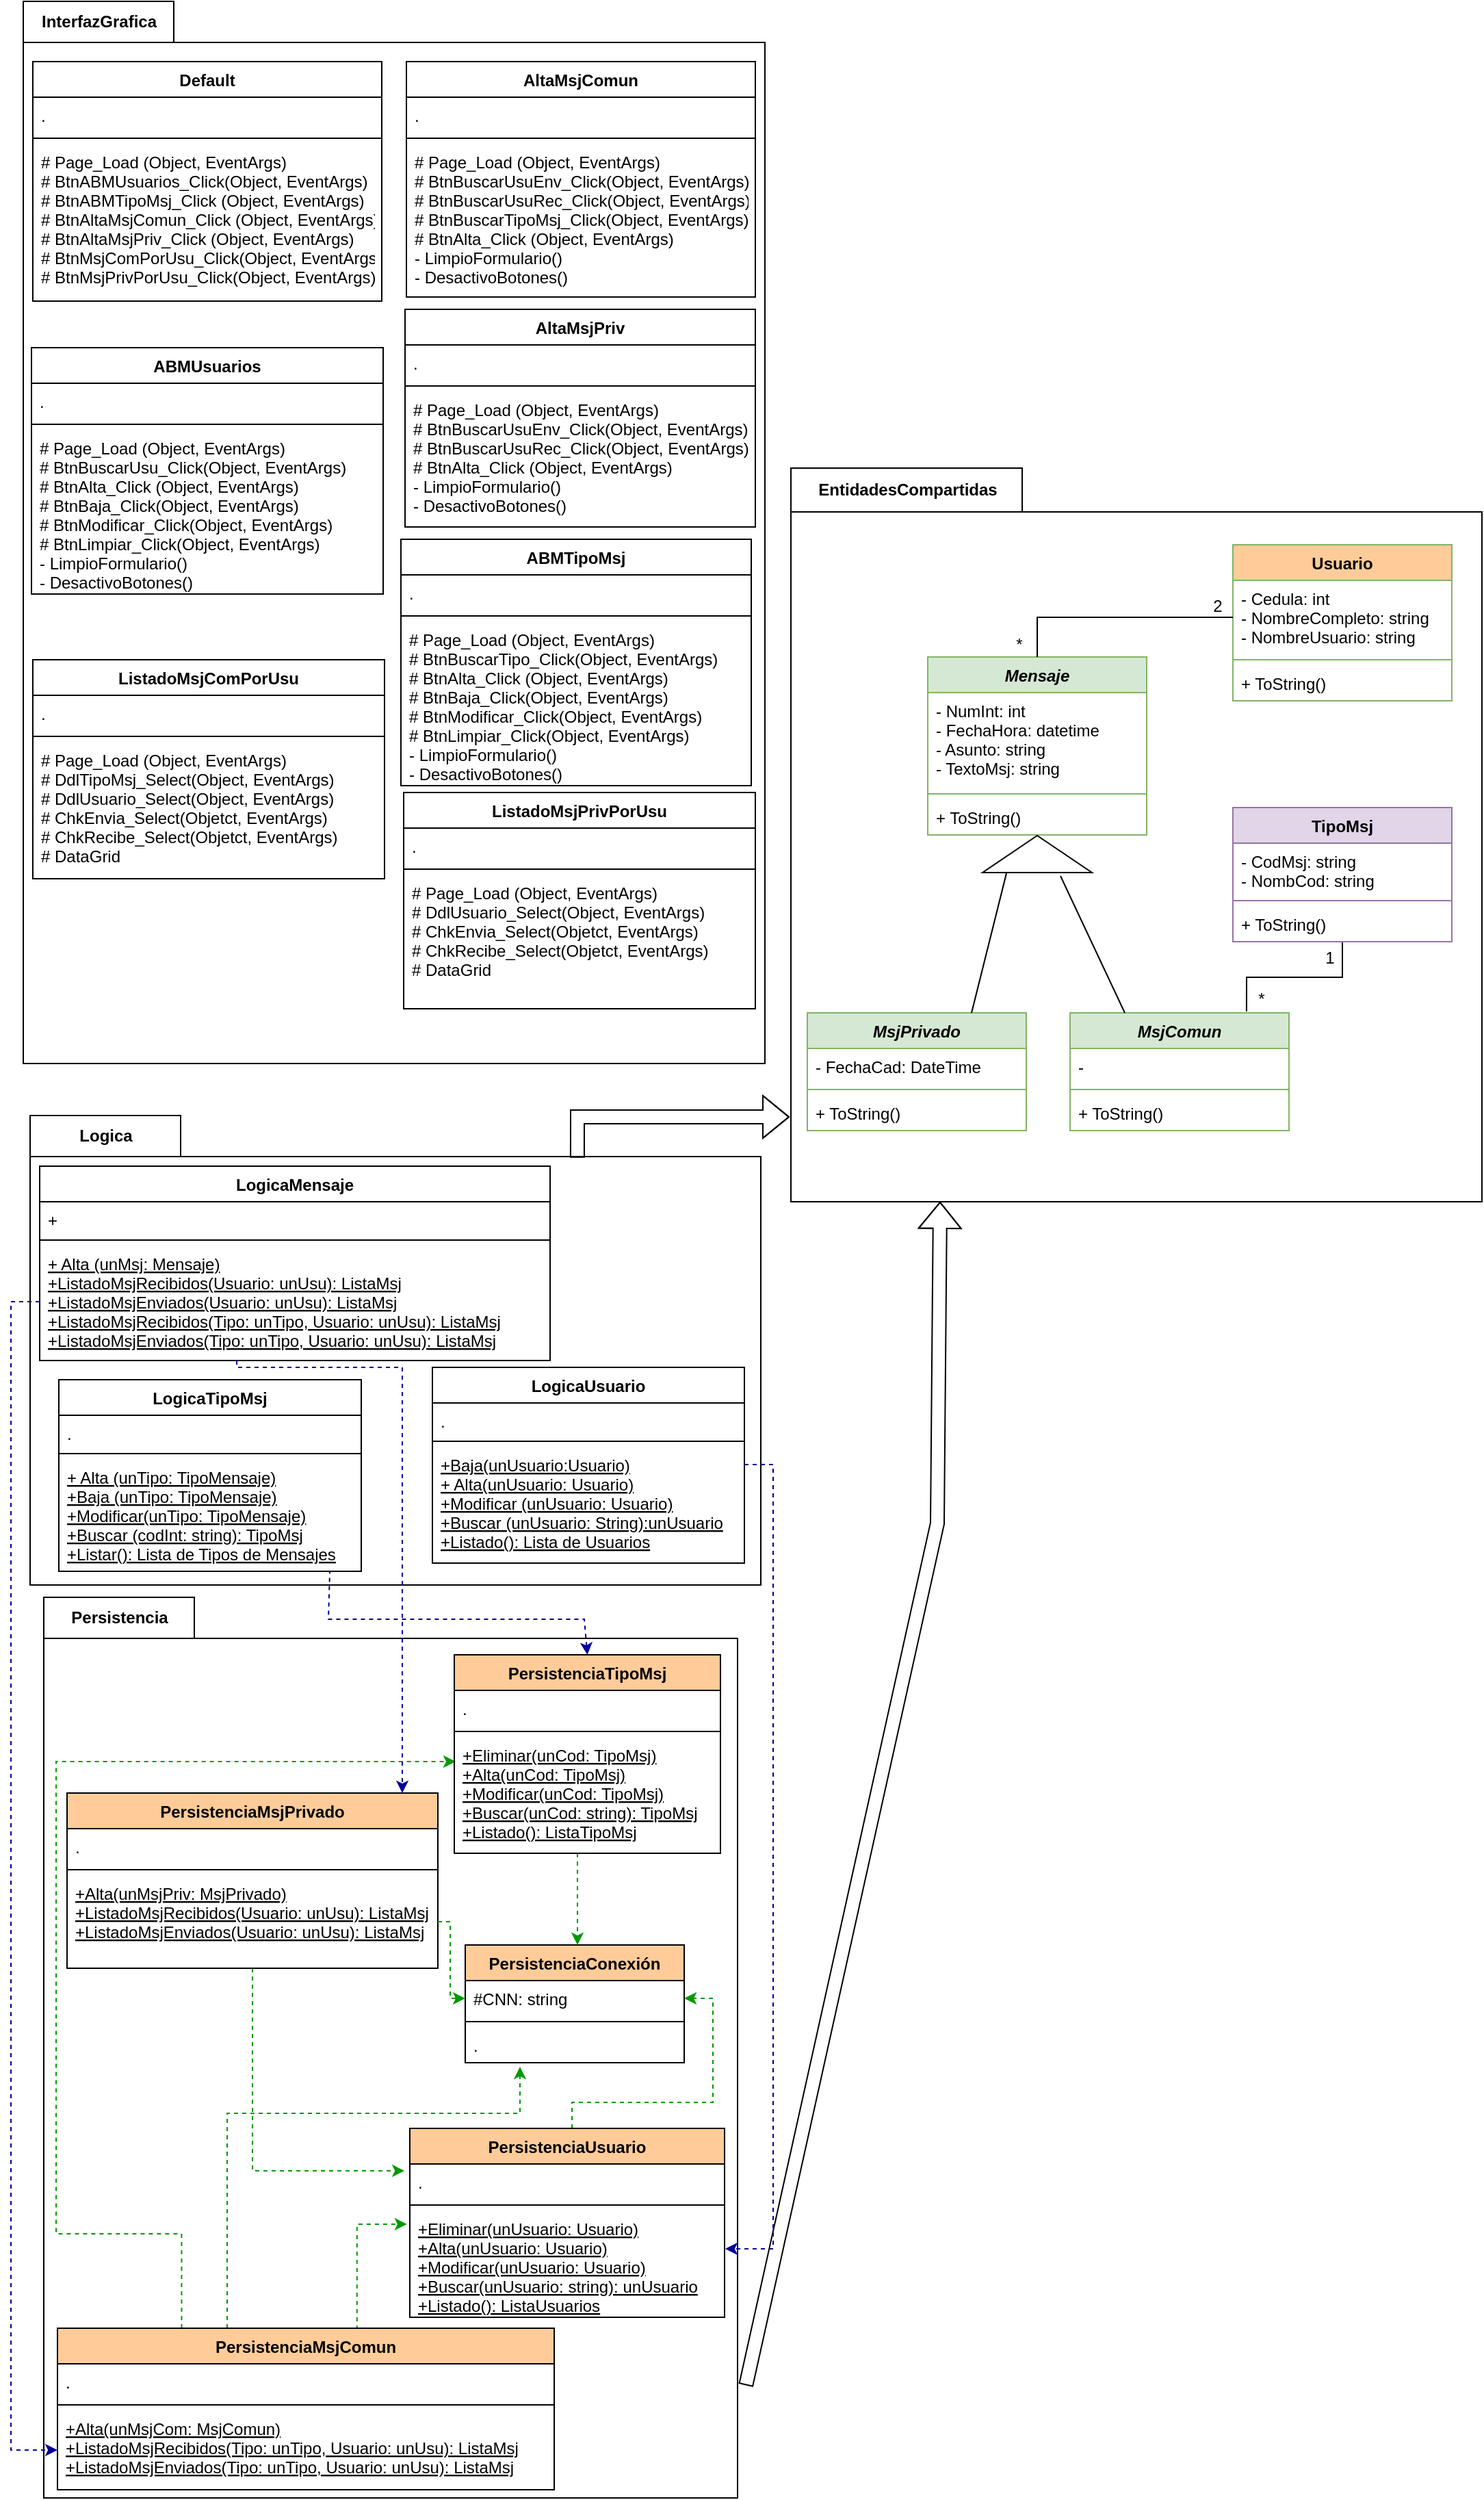 <mxfile version="21.2.8" type="device" pages="2">
  <diagram id="YBrqnaTchYg3K6Vef2Qs" name="Diagrama de Capas">
    <mxGraphModel dx="864" dy="516" grid="0" gridSize="10" guides="1" tooltips="1" connect="1" arrows="1" fold="1" page="1" pageScale="1" pageWidth="1390" pageHeight="980" math="0" shadow="0">
      <root>
        <mxCell id="0" />
        <mxCell id="1" parent="0" />
        <mxCell id="Lkd4qVuj5DI4jrIl3T5V-1" value="InterfazGrafica" style="shape=folder;fontStyle=1;tabWidth=110;tabHeight=30;tabPosition=left;html=1;boundedLbl=1;labelInHeader=1;container=1;collapsible=0;recursiveResize=0;" parent="1" vertex="1">
          <mxGeometry x="18" y="12" width="542" height="776" as="geometry" />
        </mxCell>
        <mxCell id="Vx9KCuF9OGg3QDqMFlLS-20" value="AltaMsjPriv" style="swimlane;fontStyle=1;align=center;verticalAlign=top;childLayout=stackLayout;horizontal=1;startSize=26;horizontalStack=0;resizeParent=1;resizeParentMax=0;resizeLast=0;collapsible=1;marginBottom=0;" parent="Lkd4qVuj5DI4jrIl3T5V-1" vertex="1">
          <mxGeometry x="279" y="225" width="256" height="159" as="geometry" />
        </mxCell>
        <mxCell id="Vx9KCuF9OGg3QDqMFlLS-21" value="." style="text;strokeColor=none;fillColor=none;align=left;verticalAlign=top;spacingLeft=4;spacingRight=4;overflow=hidden;rotatable=0;points=[[0,0.5],[1,0.5]];portConstraint=eastwest;" parent="Vx9KCuF9OGg3QDqMFlLS-20" vertex="1">
          <mxGeometry y="26" width="256" height="26" as="geometry" />
        </mxCell>
        <mxCell id="Vx9KCuF9OGg3QDqMFlLS-22" value="" style="line;strokeWidth=1;fillColor=none;align=left;verticalAlign=middle;spacingTop=-1;spacingLeft=3;spacingRight=3;rotatable=0;labelPosition=right;points=[];portConstraint=eastwest;strokeColor=inherit;" parent="Vx9KCuF9OGg3QDqMFlLS-20" vertex="1">
          <mxGeometry y="52" width="256" height="8" as="geometry" />
        </mxCell>
        <mxCell id="Vx9KCuF9OGg3QDqMFlLS-23" value="# Page_Load (Object, EventArgs)&#xa;# BtnBuscarUsuEnv_Click(Object, EventArgs)&#xa;# BtnBuscarUsuRec_Click(Object, EventArgs)&#xa;# BtnAlta_Click (Object, EventArgs)&#xa;- LimpioFormulario()&#xa;- DesactivoBotones()&#xa;" style="text;strokeColor=none;fillColor=none;align=left;verticalAlign=top;spacingLeft=4;spacingRight=4;overflow=hidden;rotatable=0;points=[[0,0.5],[1,0.5]];portConstraint=eastwest;" parent="Vx9KCuF9OGg3QDqMFlLS-20" vertex="1">
          <mxGeometry y="60" width="256" height="99" as="geometry" />
        </mxCell>
        <mxCell id="Vx9KCuF9OGg3QDqMFlLS-24" value="ABMUsuarios" style="swimlane;fontStyle=1;align=center;verticalAlign=top;childLayout=stackLayout;horizontal=1;startSize=26;horizontalStack=0;resizeParent=1;resizeParentMax=0;resizeLast=0;collapsible=1;marginBottom=0;" parent="Lkd4qVuj5DI4jrIl3T5V-1" vertex="1">
          <mxGeometry x="6" y="253" width="257" height="180" as="geometry" />
        </mxCell>
        <mxCell id="Vx9KCuF9OGg3QDqMFlLS-25" value="." style="text;strokeColor=none;fillColor=none;align=left;verticalAlign=top;spacingLeft=4;spacingRight=4;overflow=hidden;rotatable=0;points=[[0,0.5],[1,0.5]];portConstraint=eastwest;" parent="Vx9KCuF9OGg3QDqMFlLS-24" vertex="1">
          <mxGeometry y="26" width="257" height="26" as="geometry" />
        </mxCell>
        <mxCell id="Vx9KCuF9OGg3QDqMFlLS-26" value="" style="line;strokeWidth=1;fillColor=none;align=left;verticalAlign=middle;spacingTop=-1;spacingLeft=3;spacingRight=3;rotatable=0;labelPosition=right;points=[];portConstraint=eastwest;strokeColor=inherit;" parent="Vx9KCuF9OGg3QDqMFlLS-24" vertex="1">
          <mxGeometry y="52" width="257" height="8" as="geometry" />
        </mxCell>
        <mxCell id="Vx9KCuF9OGg3QDqMFlLS-27" value="# Page_Load (Object, EventArgs)&#xa;# BtnBuscarUsu_Click(Object, EventArgs)&#xa;# BtnAlta_Click (Object, EventArgs)&#xa;# BtnBaja_Click(Object, EventArgs)&#xa;# BtnModificar_Click(Object, EventArgs)&#xa;# BtnLimpiar_Click(Object, EventArgs)&#xa;- LimpioFormulario()&#xa;- DesactivoBotones()&#xa;" style="text;strokeColor=none;fillColor=none;align=left;verticalAlign=top;spacingLeft=4;spacingRight=4;overflow=hidden;rotatable=0;points=[[0,0.5],[1,0.5]];portConstraint=eastwest;" parent="Vx9KCuF9OGg3QDqMFlLS-24" vertex="1">
          <mxGeometry y="60" width="257" height="120" as="geometry" />
        </mxCell>
        <mxCell id="Vx9KCuF9OGg3QDqMFlLS-28" value="ABMTipoMsj" style="swimlane;fontStyle=1;align=center;verticalAlign=top;childLayout=stackLayout;horizontal=1;startSize=26;horizontalStack=0;resizeParent=1;resizeParentMax=0;resizeLast=0;collapsible=1;marginBottom=0;" parent="Lkd4qVuj5DI4jrIl3T5V-1" vertex="1">
          <mxGeometry x="276" y="393" width="256" height="180" as="geometry" />
        </mxCell>
        <mxCell id="Vx9KCuF9OGg3QDqMFlLS-29" value="." style="text;strokeColor=none;fillColor=none;align=left;verticalAlign=top;spacingLeft=4;spacingRight=4;overflow=hidden;rotatable=0;points=[[0,0.5],[1,0.5]];portConstraint=eastwest;" parent="Vx9KCuF9OGg3QDqMFlLS-28" vertex="1">
          <mxGeometry y="26" width="256" height="26" as="geometry" />
        </mxCell>
        <mxCell id="Vx9KCuF9OGg3QDqMFlLS-30" value="" style="line;strokeWidth=1;fillColor=none;align=left;verticalAlign=middle;spacingTop=-1;spacingLeft=3;spacingRight=3;rotatable=0;labelPosition=right;points=[];portConstraint=eastwest;strokeColor=inherit;" parent="Vx9KCuF9OGg3QDqMFlLS-28" vertex="1">
          <mxGeometry y="52" width="256" height="8" as="geometry" />
        </mxCell>
        <mxCell id="Vx9KCuF9OGg3QDqMFlLS-31" value="# Page_Load (Object, EventArgs)&#xa;# BtnBuscarTipo_Click(Object, EventArgs)&#xa;# BtnAlta_Click (Object, EventArgs)&#xa;# BtnBaja_Click(Object, EventArgs)&#xa;# BtnModificar_Click(Object, EventArgs)&#xa;# BtnLimpiar_Click(Object, EventArgs)&#xa;- LimpioFormulario()&#xa;- DesactivoBotones()&#xa;" style="text;strokeColor=none;fillColor=none;align=left;verticalAlign=top;spacingLeft=4;spacingRight=4;overflow=hidden;rotatable=0;points=[[0,0.5],[1,0.5]];portConstraint=eastwest;" parent="Vx9KCuF9OGg3QDqMFlLS-28" vertex="1">
          <mxGeometry y="60" width="256" height="120" as="geometry" />
        </mxCell>
        <mxCell id="AD203d2gwjXcav4jsoDW-5" value="Default" style="swimlane;fontStyle=1;align=center;verticalAlign=top;childLayout=stackLayout;horizontal=1;startSize=26;horizontalStack=0;resizeParent=1;resizeParentMax=0;resizeLast=0;collapsible=1;marginBottom=0;" parent="Lkd4qVuj5DI4jrIl3T5V-1" vertex="1">
          <mxGeometry x="7" y="44" width="255" height="175" as="geometry" />
        </mxCell>
        <mxCell id="AD203d2gwjXcav4jsoDW-6" value="." style="text;strokeColor=none;fillColor=none;align=left;verticalAlign=top;spacingLeft=4;spacingRight=4;overflow=hidden;rotatable=0;points=[[0,0.5],[1,0.5]];portConstraint=eastwest;" parent="AD203d2gwjXcav4jsoDW-5" vertex="1">
          <mxGeometry y="26" width="255" height="26" as="geometry" />
        </mxCell>
        <mxCell id="AD203d2gwjXcav4jsoDW-7" value="" style="line;strokeWidth=1;fillColor=none;align=left;verticalAlign=middle;spacingTop=-1;spacingLeft=3;spacingRight=3;rotatable=0;labelPosition=right;points=[];portConstraint=eastwest;strokeColor=inherit;" parent="AD203d2gwjXcav4jsoDW-5" vertex="1">
          <mxGeometry y="52" width="255" height="8" as="geometry" />
        </mxCell>
        <mxCell id="AD203d2gwjXcav4jsoDW-8" value="# Page_Load (Object, EventArgs)&#xa;# BtnABMUsuarios_Click(Object, EventArgs)&#xa;# BtnABMTipoMsj_Click (Object, EventArgs)&#xa;# BtnAltaMsjComun_Click (Object, EventArgs)&#xa;# BtnAltaMsjPriv_Click (Object, EventArgs)&#xa;# BtnMsjComPorUsu_Click(Object, EventArgs)&#xa;# BtnMsjPrivPorUsu_Click(Object, EventArgs)&#xa;" style="text;strokeColor=none;fillColor=none;align=left;verticalAlign=top;spacingLeft=4;spacingRight=4;overflow=hidden;rotatable=0;points=[[0,0.5],[1,0.5]];portConstraint=eastwest;" parent="AD203d2gwjXcav4jsoDW-5" vertex="1">
          <mxGeometry y="60" width="255" height="115" as="geometry" />
        </mxCell>
        <mxCell id="AD203d2gwjXcav4jsoDW-9" value="AltaMsjComun" style="swimlane;fontStyle=1;align=center;verticalAlign=top;childLayout=stackLayout;horizontal=1;startSize=26;horizontalStack=0;resizeParent=1;resizeParentMax=0;resizeLast=0;collapsible=1;marginBottom=0;" parent="Lkd4qVuj5DI4jrIl3T5V-1" vertex="1">
          <mxGeometry x="280" y="44" width="255" height="172" as="geometry" />
        </mxCell>
        <mxCell id="AD203d2gwjXcav4jsoDW-10" value="." style="text;strokeColor=none;fillColor=none;align=left;verticalAlign=top;spacingLeft=4;spacingRight=4;overflow=hidden;rotatable=0;points=[[0,0.5],[1,0.5]];portConstraint=eastwest;" parent="AD203d2gwjXcav4jsoDW-9" vertex="1">
          <mxGeometry y="26" width="255" height="26" as="geometry" />
        </mxCell>
        <mxCell id="AD203d2gwjXcav4jsoDW-11" value="" style="line;strokeWidth=1;fillColor=none;align=left;verticalAlign=middle;spacingTop=-1;spacingLeft=3;spacingRight=3;rotatable=0;labelPosition=right;points=[];portConstraint=eastwest;strokeColor=inherit;" parent="AD203d2gwjXcav4jsoDW-9" vertex="1">
          <mxGeometry y="52" width="255" height="8" as="geometry" />
        </mxCell>
        <mxCell id="AD203d2gwjXcav4jsoDW-12" value="# Page_Load (Object, EventArgs)&#xa;# BtnBuscarUsuEnv_Click(Object, EventArgs)&#xa;# BtnBuscarUsuRec_Click(Object, EventArgs)&#xa;# BtnBuscarTipoMsj_Click(Object, EventArgs)&#xa;# BtnAlta_Click (Object, EventArgs)&#xa;- LimpioFormulario()&#xa;- DesactivoBotones()&#xa;" style="text;strokeColor=none;fillColor=none;align=left;verticalAlign=top;spacingLeft=4;spacingRight=4;overflow=hidden;rotatable=0;points=[[0,0.5],[1,0.5]];portConstraint=eastwest;" parent="AD203d2gwjXcav4jsoDW-9" vertex="1">
          <mxGeometry y="60" width="255" height="112" as="geometry" />
        </mxCell>
        <mxCell id="AD203d2gwjXcav4jsoDW-18" value="ListadoMsjPrivPorUsu" style="swimlane;fontStyle=1;align=center;verticalAlign=top;childLayout=stackLayout;horizontal=1;startSize=26;horizontalStack=0;resizeParent=1;resizeParentMax=0;resizeLast=0;collapsible=1;marginBottom=0;" parent="Lkd4qVuj5DI4jrIl3T5V-1" vertex="1">
          <mxGeometry x="278" y="578" width="257" height="158" as="geometry" />
        </mxCell>
        <mxCell id="AD203d2gwjXcav4jsoDW-19" value="." style="text;strokeColor=none;fillColor=none;align=left;verticalAlign=top;spacingLeft=4;spacingRight=4;overflow=hidden;rotatable=0;points=[[0,0.5],[1,0.5]];portConstraint=eastwest;" parent="AD203d2gwjXcav4jsoDW-18" vertex="1">
          <mxGeometry y="26" width="257" height="26" as="geometry" />
        </mxCell>
        <mxCell id="AD203d2gwjXcav4jsoDW-20" value="" style="line;strokeWidth=1;fillColor=none;align=left;verticalAlign=middle;spacingTop=-1;spacingLeft=3;spacingRight=3;rotatable=0;labelPosition=right;points=[];portConstraint=eastwest;strokeColor=inherit;" parent="AD203d2gwjXcav4jsoDW-18" vertex="1">
          <mxGeometry y="52" width="257" height="8" as="geometry" />
        </mxCell>
        <mxCell id="AD203d2gwjXcav4jsoDW-21" value="# Page_Load (Object, EventArgs)&#xa;# DdlUsuario_Select(Object, EventArgs)&#xa;# ChkEnvia_Select(Objetct, EventArgs)&#xa;# ChkRecibe_Select(Objetct, EventArgs)&#xa;# DataGrid" style="text;strokeColor=none;fillColor=none;align=left;verticalAlign=top;spacingLeft=4;spacingRight=4;overflow=hidden;rotatable=0;points=[[0,0.5],[1,0.5]];portConstraint=eastwest;" parent="AD203d2gwjXcav4jsoDW-18" vertex="1">
          <mxGeometry y="60" width="257" height="98" as="geometry" />
        </mxCell>
        <mxCell id="AD203d2gwjXcav4jsoDW-22" value="ListadoMsjComPorUsu" style="swimlane;fontStyle=1;align=center;verticalAlign=top;childLayout=stackLayout;horizontal=1;startSize=26;horizontalStack=0;resizeParent=1;resizeParentMax=0;resizeLast=0;collapsible=1;marginBottom=0;" parent="Lkd4qVuj5DI4jrIl3T5V-1" vertex="1">
          <mxGeometry x="7" y="481" width="257" height="160" as="geometry" />
        </mxCell>
        <mxCell id="AD203d2gwjXcav4jsoDW-23" value="." style="text;strokeColor=none;fillColor=none;align=left;verticalAlign=top;spacingLeft=4;spacingRight=4;overflow=hidden;rotatable=0;points=[[0,0.5],[1,0.5]];portConstraint=eastwest;" parent="AD203d2gwjXcav4jsoDW-22" vertex="1">
          <mxGeometry y="26" width="257" height="26" as="geometry" />
        </mxCell>
        <mxCell id="AD203d2gwjXcav4jsoDW-24" value="" style="line;strokeWidth=1;fillColor=none;align=left;verticalAlign=middle;spacingTop=-1;spacingLeft=3;spacingRight=3;rotatable=0;labelPosition=right;points=[];portConstraint=eastwest;strokeColor=inherit;" parent="AD203d2gwjXcav4jsoDW-22" vertex="1">
          <mxGeometry y="52" width="257" height="8" as="geometry" />
        </mxCell>
        <mxCell id="AD203d2gwjXcav4jsoDW-25" value="# Page_Load (Object, EventArgs)&#xa;# DdlTipoMsj_Select(Object, EventArgs)&#xa;# DdlUsuario_Select(Object, EventArgs)&#xa;# ChkEnvia_Select(Objetct, EventArgs)&#xa;# ChkRecibe_Select(Objetct, EventArgs)&#xa;# DataGrid" style="text;strokeColor=none;fillColor=none;align=left;verticalAlign=top;spacingLeft=4;spacingRight=4;overflow=hidden;rotatable=0;points=[[0,0.5],[1,0.5]];portConstraint=eastwest;" parent="AD203d2gwjXcav4jsoDW-22" vertex="1">
          <mxGeometry y="60" width="257" height="100" as="geometry" />
        </mxCell>
        <mxCell id="Lkd4qVuj5DI4jrIl3T5V-3" value="Logica" style="shape=folder;fontStyle=1;tabWidth=110;tabHeight=30;tabPosition=left;html=1;boundedLbl=1;labelInHeader=1;container=1;collapsible=0;recursiveResize=0;" parent="1" vertex="1">
          <mxGeometry x="23" y="826" width="534" height="343" as="geometry" />
        </mxCell>
        <mxCell id="Vx9KCuF9OGg3QDqMFlLS-1" value="LogicaMensaje" style="swimlane;fontStyle=1;align=center;verticalAlign=top;childLayout=stackLayout;horizontal=1;startSize=26;horizontalStack=0;resizeParent=1;resizeParentMax=0;resizeLast=0;collapsible=1;marginBottom=0;" parent="Lkd4qVuj5DI4jrIl3T5V-3" vertex="1">
          <mxGeometry x="7" y="37" width="373" height="142" as="geometry" />
        </mxCell>
        <mxCell id="Vx9KCuF9OGg3QDqMFlLS-2" value="+ " style="text;strokeColor=none;fillColor=none;align=left;verticalAlign=top;spacingLeft=4;spacingRight=4;overflow=hidden;rotatable=0;points=[[0,0.5],[1,0.5]];portConstraint=eastwest;" parent="Vx9KCuF9OGg3QDqMFlLS-1" vertex="1">
          <mxGeometry y="26" width="373" height="24" as="geometry" />
        </mxCell>
        <mxCell id="Vx9KCuF9OGg3QDqMFlLS-3" value="" style="line;strokeWidth=1;fillColor=none;align=left;verticalAlign=middle;spacingTop=-1;spacingLeft=3;spacingRight=3;rotatable=0;labelPosition=right;points=[];portConstraint=eastwest;" parent="Vx9KCuF9OGg3QDqMFlLS-1" vertex="1">
          <mxGeometry y="50" width="373" height="8" as="geometry" />
        </mxCell>
        <mxCell id="Vx9KCuF9OGg3QDqMFlLS-4" value="+ Alta (unMsj: Mensaje)&#xa;+ListadoMsjRecibidos(Usuario: unUsu): ListaMsj&#xa;+ListadoMsjEnviados(Usuario: unUsu): ListaMsj&#xa;+ListadoMsjRecibidos(Tipo: unTipo, Usuario: unUsu): ListaMsj&#xa;+ListadoMsjEnviados(Tipo: unTipo, Usuario: unUsu): ListaMsj" style="text;strokeColor=none;fillColor=none;align=left;verticalAlign=top;spacingLeft=4;spacingRight=4;overflow=hidden;rotatable=0;points=[[0,0.5],[1,0.5]];portConstraint=eastwest;fontStyle=4" parent="Vx9KCuF9OGg3QDqMFlLS-1" vertex="1">
          <mxGeometry y="58" width="373" height="84" as="geometry" />
        </mxCell>
        <mxCell id="Vx9KCuF9OGg3QDqMFlLS-5" value="LogicaUsuario" style="swimlane;fontStyle=1;align=center;verticalAlign=top;childLayout=stackLayout;horizontal=1;startSize=26;horizontalStack=0;resizeParent=1;resizeParentMax=0;resizeLast=0;collapsible=1;marginBottom=0;" parent="Lkd4qVuj5DI4jrIl3T5V-3" vertex="1">
          <mxGeometry x="294" y="184" width="228" height="143" as="geometry" />
        </mxCell>
        <mxCell id="Vx9KCuF9OGg3QDqMFlLS-6" value="." style="text;strokeColor=none;fillColor=none;align=left;verticalAlign=top;spacingLeft=4;spacingRight=4;overflow=hidden;rotatable=0;points=[[0,0.5],[1,0.5]];portConstraint=eastwest;" parent="Vx9KCuF9OGg3QDqMFlLS-5" vertex="1">
          <mxGeometry y="26" width="228" height="24" as="geometry" />
        </mxCell>
        <mxCell id="Vx9KCuF9OGg3QDqMFlLS-7" value="" style="line;strokeWidth=1;fillColor=none;align=left;verticalAlign=middle;spacingTop=-1;spacingLeft=3;spacingRight=3;rotatable=0;labelPosition=right;points=[];portConstraint=eastwest;" parent="Vx9KCuF9OGg3QDqMFlLS-5" vertex="1">
          <mxGeometry y="50" width="228" height="8" as="geometry" />
        </mxCell>
        <mxCell id="Vx9KCuF9OGg3QDqMFlLS-8" value="+Baja(unUsuario:Usuario)&#xa;+ Alta(unUsuario: Usuario)&#xa;+Modificar (unUsuario: Usuario)&#xa;+Buscar (unUsuario: String):unUsuario&#xa;+Listado(): Lista de Usuarios" style="text;strokeColor=none;fillColor=none;align=left;verticalAlign=top;spacingLeft=4;spacingRight=4;overflow=hidden;rotatable=0;points=[[0,0.5],[1,0.5]];portConstraint=eastwest;fontStyle=4" parent="Vx9KCuF9OGg3QDqMFlLS-5" vertex="1">
          <mxGeometry y="58" width="228" height="85" as="geometry" />
        </mxCell>
        <mxCell id="AD203d2gwjXcav4jsoDW-1" value="LogicaTipoMsj" style="swimlane;fontStyle=1;align=center;verticalAlign=top;childLayout=stackLayout;horizontal=1;startSize=26;horizontalStack=0;resizeParent=1;resizeParentMax=0;resizeLast=0;collapsible=1;marginBottom=0;" parent="Lkd4qVuj5DI4jrIl3T5V-3" vertex="1">
          <mxGeometry x="21" y="193" width="221" height="140" as="geometry" />
        </mxCell>
        <mxCell id="AD203d2gwjXcav4jsoDW-2" value="." style="text;strokeColor=none;fillColor=none;align=left;verticalAlign=top;spacingLeft=4;spacingRight=4;overflow=hidden;rotatable=0;points=[[0,0.5],[1,0.5]];portConstraint=eastwest;" parent="AD203d2gwjXcav4jsoDW-1" vertex="1">
          <mxGeometry y="26" width="221" height="24" as="geometry" />
        </mxCell>
        <mxCell id="AD203d2gwjXcav4jsoDW-3" value="" style="line;strokeWidth=1;fillColor=none;align=left;verticalAlign=middle;spacingTop=-1;spacingLeft=3;spacingRight=3;rotatable=0;labelPosition=right;points=[];portConstraint=eastwest;" parent="AD203d2gwjXcav4jsoDW-1" vertex="1">
          <mxGeometry y="50" width="221" height="8" as="geometry" />
        </mxCell>
        <mxCell id="AD203d2gwjXcav4jsoDW-4" value="+ Alta (unTipo: TipoMensaje)&#xa;+Baja (unTipo: TipoMensaje)&#xa;+Modificar(unTipo: TipoMensaje)&#xa;+Buscar (codInt: string): TipoMsj&#xa;+Listar(): Lista de Tipos de Mensajes" style="text;strokeColor=none;fillColor=none;align=left;verticalAlign=top;spacingLeft=4;spacingRight=4;overflow=hidden;rotatable=0;points=[[0,0.5],[1,0.5]];portConstraint=eastwest;fontStyle=4" parent="AD203d2gwjXcav4jsoDW-1" vertex="1">
          <mxGeometry y="58" width="221" height="82" as="geometry" />
        </mxCell>
        <mxCell id="Lkd4qVuj5DI4jrIl3T5V-5" value="Persistencia" style="shape=folder;fontStyle=1;tabWidth=110;tabHeight=30;tabPosition=left;html=1;boundedLbl=1;labelInHeader=1;container=1;collapsible=0;recursiveResize=0;" parent="1" vertex="1">
          <mxGeometry x="33" y="1178" width="507" height="658" as="geometry" />
        </mxCell>
        <mxCell id="Lkd4qVuj5DI4jrIl3T5V-75" style="edgeStyle=orthogonalEdgeStyle;rounded=0;orthogonalLoop=1;jettySize=auto;html=1;entryX=-0.017;entryY=0.192;entryDx=0;entryDy=0;entryPerimeter=0;dashed=1;strokeColor=#009900;fontSize=12;endArrow=classic;endFill=1;" parent="Lkd4qVuj5DI4jrIl3T5V-5" source="Lkd4qVuj5DI4jrIl3T5V-48" target="Lkd4qVuj5DI4jrIl3T5V-65" edge="1">
          <mxGeometry relative="1" as="geometry" />
        </mxCell>
        <mxCell id="Lkd4qVuj5DI4jrIl3T5V-48" value="PersistenciaMsjPrivado" style="swimlane;fontStyle=1;align=center;verticalAlign=top;childLayout=stackLayout;horizontal=1;startSize=26;horizontalStack=0;resizeParent=1;resizeParentMax=0;resizeLast=0;collapsible=1;marginBottom=0;fontSize=12;fillColor=#FFCC99;" parent="Lkd4qVuj5DI4jrIl3T5V-5" vertex="1">
          <mxGeometry x="17" y="143" width="271" height="128" as="geometry" />
        </mxCell>
        <mxCell id="Lkd4qVuj5DI4jrIl3T5V-49" value="." style="text;strokeColor=none;fillColor=none;align=left;verticalAlign=top;spacingLeft=4;spacingRight=4;overflow=hidden;rotatable=0;points=[[0,0.5],[1,0.5]];portConstraint=eastwest;fontSize=12;" parent="Lkd4qVuj5DI4jrIl3T5V-48" vertex="1">
          <mxGeometry y="26" width="271" height="26" as="geometry" />
        </mxCell>
        <mxCell id="Lkd4qVuj5DI4jrIl3T5V-50" value="" style="line;strokeWidth=1;fillColor=none;align=left;verticalAlign=middle;spacingTop=-1;spacingLeft=3;spacingRight=3;rotatable=0;labelPosition=right;points=[];portConstraint=eastwest;strokeColor=inherit;fontSize=12;" parent="Lkd4qVuj5DI4jrIl3T5V-48" vertex="1">
          <mxGeometry y="52" width="271" height="8" as="geometry" />
        </mxCell>
        <mxCell id="Lkd4qVuj5DI4jrIl3T5V-51" value="+Alta(unMsjPriv: MsjPrivado)&#xa;+ListadoMsjRecibidos(Usuario: unUsu): ListaMsj&#xa;+ListadoMsjEnviados(Usuario: unUsu): ListaMsj" style="text;strokeColor=none;fillColor=none;align=left;verticalAlign=top;spacingLeft=4;spacingRight=4;overflow=hidden;rotatable=0;points=[[0,0.5],[1,0.5]];portConstraint=eastwest;fontSize=12;fontStyle=4" parent="Lkd4qVuj5DI4jrIl3T5V-48" vertex="1">
          <mxGeometry y="60" width="271" height="68" as="geometry" />
        </mxCell>
        <mxCell id="Lkd4qVuj5DI4jrIl3T5V-72" style="edgeStyle=orthogonalEdgeStyle;rounded=0;orthogonalLoop=1;jettySize=auto;html=1;entryX=0.25;entryY=1.115;entryDx=0;entryDy=0;entryPerimeter=0;dashed=1;strokeColor=#009900;fontSize=12;endArrow=classic;endFill=1;" parent="Lkd4qVuj5DI4jrIl3T5V-5" source="Lkd4qVuj5DI4jrIl3T5V-52" target="Lkd4qVuj5DI4jrIl3T5V-59" edge="1">
          <mxGeometry relative="1" as="geometry">
            <Array as="points">
              <mxPoint x="134" y="377" />
              <mxPoint x="348" y="377" />
            </Array>
          </mxGeometry>
        </mxCell>
        <mxCell id="Lkd4qVuj5DI4jrIl3T5V-73" style="edgeStyle=orthogonalEdgeStyle;rounded=0;orthogonalLoop=1;jettySize=auto;html=1;exitX=0.603;exitY=0.008;exitDx=0;exitDy=0;entryX=-0.009;entryY=0.128;entryDx=0;entryDy=0;dashed=1;strokeColor=#009900;fontSize=12;endArrow=classic;endFill=1;entryPerimeter=0;exitPerimeter=0;" parent="Lkd4qVuj5DI4jrIl3T5V-5" source="Lkd4qVuj5DI4jrIl3T5V-52" target="Lkd4qVuj5DI4jrIl3T5V-67" edge="1">
          <mxGeometry relative="1" as="geometry" />
        </mxCell>
        <mxCell id="Lkd4qVuj5DI4jrIl3T5V-74" style="edgeStyle=orthogonalEdgeStyle;rounded=0;orthogonalLoop=1;jettySize=auto;html=1;exitX=0.25;exitY=0;exitDx=0;exitDy=0;entryX=0.005;entryY=0.212;entryDx=0;entryDy=0;entryPerimeter=0;dashed=1;strokeColor=#009900;fontSize=12;endArrow=classic;endFill=1;" parent="Lkd4qVuj5DI4jrIl3T5V-5" source="Lkd4qVuj5DI4jrIl3T5V-52" target="Lkd4qVuj5DI4jrIl3T5V-63" edge="1">
          <mxGeometry relative="1" as="geometry">
            <Array as="points">
              <mxPoint x="93" y="465" />
              <mxPoint x="9" y="465" />
              <mxPoint x="9" y="120" />
              <mxPoint x="205" y="120" />
              <mxPoint x="205" y="117" />
            </Array>
          </mxGeometry>
        </mxCell>
        <mxCell id="Lkd4qVuj5DI4jrIl3T5V-52" value="PersistenciaMsjComun" style="swimlane;fontStyle=1;align=center;verticalAlign=top;childLayout=stackLayout;horizontal=1;startSize=26;horizontalStack=0;resizeParent=1;resizeParentMax=0;resizeLast=0;collapsible=1;marginBottom=0;fontSize=12;fillColor=#FFCC99;" parent="Lkd4qVuj5DI4jrIl3T5V-5" vertex="1">
          <mxGeometry x="10" y="534" width="363" height="118" as="geometry" />
        </mxCell>
        <mxCell id="Lkd4qVuj5DI4jrIl3T5V-53" value="." style="text;strokeColor=none;fillColor=none;align=left;verticalAlign=top;spacingLeft=4;spacingRight=4;overflow=hidden;rotatable=0;points=[[0,0.5],[1,0.5]];portConstraint=eastwest;fontSize=12;" parent="Lkd4qVuj5DI4jrIl3T5V-52" vertex="1">
          <mxGeometry y="26" width="363" height="26" as="geometry" />
        </mxCell>
        <mxCell id="Lkd4qVuj5DI4jrIl3T5V-54" value="" style="line;strokeWidth=1;fillColor=none;align=left;verticalAlign=middle;spacingTop=-1;spacingLeft=3;spacingRight=3;rotatable=0;labelPosition=right;points=[];portConstraint=eastwest;strokeColor=inherit;fontSize=12;" parent="Lkd4qVuj5DI4jrIl3T5V-52" vertex="1">
          <mxGeometry y="52" width="363" height="8" as="geometry" />
        </mxCell>
        <mxCell id="Lkd4qVuj5DI4jrIl3T5V-55" value="+Alta(unMsjCom: MsjComun)&#xa;+ListadoMsjRecibidos(Tipo: unTipo, Usuario: unUsu): ListaMsj&#xa;+ListadoMsjEnviados(Tipo: unTipo, Usuario: unUsu): ListaMsj" style="text;strokeColor=none;fillColor=none;align=left;verticalAlign=top;spacingLeft=4;spacingRight=4;overflow=hidden;rotatable=0;points=[[0,0.5],[1,0.5]];portConstraint=eastwest;fontSize=12;fontStyle=4" parent="Lkd4qVuj5DI4jrIl3T5V-52" vertex="1">
          <mxGeometry y="60" width="363" height="58" as="geometry" />
        </mxCell>
        <mxCell id="Lkd4qVuj5DI4jrIl3T5V-56" value="PersistenciaConexión" style="swimlane;fontStyle=1;align=center;verticalAlign=top;childLayout=stackLayout;horizontal=1;startSize=26;horizontalStack=0;resizeParent=1;resizeParentMax=0;resizeLast=0;collapsible=1;marginBottom=0;fontSize=12;fillColor=#FFCC99;" parent="Lkd4qVuj5DI4jrIl3T5V-5" vertex="1">
          <mxGeometry x="308" y="254" width="160" height="86" as="geometry" />
        </mxCell>
        <mxCell id="Lkd4qVuj5DI4jrIl3T5V-57" value="#CNN: string" style="text;strokeColor=none;fillColor=none;align=left;verticalAlign=top;spacingLeft=4;spacingRight=4;overflow=hidden;rotatable=0;points=[[0,0.5],[1,0.5]];portConstraint=eastwest;fontSize=12;" parent="Lkd4qVuj5DI4jrIl3T5V-56" vertex="1">
          <mxGeometry y="26" width="160" height="26" as="geometry" />
        </mxCell>
        <mxCell id="Lkd4qVuj5DI4jrIl3T5V-58" value="" style="line;strokeWidth=1;fillColor=none;align=left;verticalAlign=middle;spacingTop=-1;spacingLeft=3;spacingRight=3;rotatable=0;labelPosition=right;points=[];portConstraint=eastwest;strokeColor=inherit;fontSize=12;" parent="Lkd4qVuj5DI4jrIl3T5V-56" vertex="1">
          <mxGeometry y="52" width="160" height="8" as="geometry" />
        </mxCell>
        <mxCell id="Lkd4qVuj5DI4jrIl3T5V-59" value="." style="text;strokeColor=none;fillColor=none;align=left;verticalAlign=top;spacingLeft=4;spacingRight=4;overflow=hidden;rotatable=0;points=[[0,0.5],[1,0.5]];portConstraint=eastwest;fontSize=12;" parent="Lkd4qVuj5DI4jrIl3T5V-56" vertex="1">
          <mxGeometry y="60" width="160" height="26" as="geometry" />
        </mxCell>
        <mxCell id="Lkd4qVuj5DI4jrIl3T5V-69" style="edgeStyle=orthogonalEdgeStyle;rounded=0;orthogonalLoop=1;jettySize=auto;html=1;dashed=1;strokeColor=#009900;fontSize=12;endArrow=classic;endFill=1;" parent="Lkd4qVuj5DI4jrIl3T5V-5" source="Lkd4qVuj5DI4jrIl3T5V-60" target="Lkd4qVuj5DI4jrIl3T5V-56" edge="1">
          <mxGeometry relative="1" as="geometry">
            <Array as="points">
              <mxPoint x="390" y="237" />
              <mxPoint x="390" y="237" />
            </Array>
          </mxGeometry>
        </mxCell>
        <mxCell id="Lkd4qVuj5DI4jrIl3T5V-60" value="PersistenciaTipoMsj" style="swimlane;fontStyle=1;align=center;verticalAlign=top;childLayout=stackLayout;horizontal=1;startSize=26;horizontalStack=0;resizeParent=1;resizeParentMax=0;resizeLast=0;collapsible=1;marginBottom=0;fontSize=12;fillColor=#FFCC99;" parent="Lkd4qVuj5DI4jrIl3T5V-5" vertex="1">
          <mxGeometry x="300" y="42" width="194.5" height="145" as="geometry" />
        </mxCell>
        <mxCell id="Lkd4qVuj5DI4jrIl3T5V-61" value="." style="text;strokeColor=none;fillColor=none;align=left;verticalAlign=top;spacingLeft=4;spacingRight=4;overflow=hidden;rotatable=0;points=[[0,0.5],[1,0.5]];portConstraint=eastwest;fontSize=12;" parent="Lkd4qVuj5DI4jrIl3T5V-60" vertex="1">
          <mxGeometry y="26" width="194.5" height="26" as="geometry" />
        </mxCell>
        <mxCell id="Lkd4qVuj5DI4jrIl3T5V-62" value="" style="line;strokeWidth=1;fillColor=none;align=left;verticalAlign=middle;spacingTop=-1;spacingLeft=3;spacingRight=3;rotatable=0;labelPosition=right;points=[];portConstraint=eastwest;strokeColor=inherit;fontSize=12;" parent="Lkd4qVuj5DI4jrIl3T5V-60" vertex="1">
          <mxGeometry y="52" width="194.5" height="8" as="geometry" />
        </mxCell>
        <mxCell id="Lkd4qVuj5DI4jrIl3T5V-63" value="+Eliminar(unCod: TipoMsj)&#xa;+Alta(unCod: TipoMsj)&#xa;+Modificar(unCod: TipoMsj)&#xa;+Buscar(unCod: string): TipoMsj&#xa;+Listado(): ListaTipoMsj" style="text;strokeColor=none;fillColor=none;align=left;verticalAlign=top;spacingLeft=4;spacingRight=4;overflow=hidden;rotatable=0;points=[[0,0.5],[1,0.5]];portConstraint=eastwest;fontSize=12;fontStyle=4" parent="Lkd4qVuj5DI4jrIl3T5V-60" vertex="1">
          <mxGeometry y="60" width="194.5" height="85" as="geometry" />
        </mxCell>
        <mxCell id="Lkd4qVuj5DI4jrIl3T5V-71" style="edgeStyle=orthogonalEdgeStyle;rounded=0;orthogonalLoop=1;jettySize=auto;html=1;entryX=1;entryY=0.5;entryDx=0;entryDy=0;dashed=1;strokeColor=#009900;fontSize=12;endArrow=classic;endFill=1;" parent="Lkd4qVuj5DI4jrIl3T5V-5" source="Lkd4qVuj5DI4jrIl3T5V-64" target="Lkd4qVuj5DI4jrIl3T5V-57" edge="1">
          <mxGeometry relative="1" as="geometry">
            <Array as="points">
              <mxPoint x="386" y="369" />
              <mxPoint x="489" y="369" />
              <mxPoint x="489" y="293" />
            </Array>
          </mxGeometry>
        </mxCell>
        <mxCell id="Lkd4qVuj5DI4jrIl3T5V-64" value="PersistenciaUsuario" style="swimlane;fontStyle=1;align=center;verticalAlign=top;childLayout=stackLayout;horizontal=1;startSize=26;horizontalStack=0;resizeParent=1;resizeParentMax=0;resizeLast=0;collapsible=1;marginBottom=0;fontSize=12;fillColor=#FFCC99;" parent="Lkd4qVuj5DI4jrIl3T5V-5" vertex="1">
          <mxGeometry x="267.5" y="388" width="230" height="138" as="geometry" />
        </mxCell>
        <mxCell id="Lkd4qVuj5DI4jrIl3T5V-65" value="." style="text;strokeColor=none;fillColor=none;align=left;verticalAlign=top;spacingLeft=4;spacingRight=4;overflow=hidden;rotatable=0;points=[[0,0.5],[1,0.5]];portConstraint=eastwest;fontSize=12;" parent="Lkd4qVuj5DI4jrIl3T5V-64" vertex="1">
          <mxGeometry y="26" width="230" height="26" as="geometry" />
        </mxCell>
        <mxCell id="Lkd4qVuj5DI4jrIl3T5V-66" value="" style="line;strokeWidth=1;fillColor=none;align=left;verticalAlign=middle;spacingTop=-1;spacingLeft=3;spacingRight=3;rotatable=0;labelPosition=right;points=[];portConstraint=eastwest;strokeColor=inherit;fontSize=12;" parent="Lkd4qVuj5DI4jrIl3T5V-64" vertex="1">
          <mxGeometry y="52" width="230" height="8" as="geometry" />
        </mxCell>
        <mxCell id="Lkd4qVuj5DI4jrIl3T5V-67" value="+Eliminar(unUsuario: Usuario)&#xa;+Alta(unUsuario: Usuario)&#xa;+Modificar(unUsuario: Usuario)&#xa;+Buscar(unUsuario: string): unUsuario&#xa;+Listado(): ListaUsuarios" style="text;strokeColor=none;fillColor=none;align=left;verticalAlign=top;spacingLeft=4;spacingRight=4;overflow=hidden;rotatable=0;points=[[0,0.5],[1,0.5]];portConstraint=eastwest;fontSize=12;fontStyle=4" parent="Lkd4qVuj5DI4jrIl3T5V-64" vertex="1">
          <mxGeometry y="60" width="230" height="78" as="geometry" />
        </mxCell>
        <mxCell id="Lkd4qVuj5DI4jrIl3T5V-70" style="edgeStyle=orthogonalEdgeStyle;rounded=0;orthogonalLoop=1;jettySize=auto;html=1;exitX=1;exitY=0.5;exitDx=0;exitDy=0;entryX=0;entryY=0.5;entryDx=0;entryDy=0;dashed=1;strokeColor=#009900;fontSize=12;endArrow=classic;endFill=1;" parent="Lkd4qVuj5DI4jrIl3T5V-5" source="Lkd4qVuj5DI4jrIl3T5V-51" target="Lkd4qVuj5DI4jrIl3T5V-57" edge="1">
          <mxGeometry relative="1" as="geometry">
            <Array as="points">
              <mxPoint x="297" y="293" />
            </Array>
          </mxGeometry>
        </mxCell>
        <mxCell id="Lkd4qVuj5DI4jrIl3T5V-7" value="EntidadesCompartidas" style="shape=folder;fontStyle=1;tabWidth=169;tabHeight=32;tabPosition=left;html=1;boundedLbl=1;labelInHeader=1;container=1;collapsible=0;recursiveResize=0;perimeterSpacing=1;" parent="1" vertex="1">
          <mxGeometry x="579" y="353" width="505" height="536" as="geometry" />
        </mxCell>
        <mxCell id="Lkd4qVuj5DI4jrIl3T5V-13" value="Mensaje" style="swimlane;fontStyle=3;align=center;verticalAlign=top;childLayout=stackLayout;horizontal=1;startSize=26;horizontalStack=0;resizeParent=1;resizeParentMax=0;resizeLast=0;collapsible=1;marginBottom=0;fillColor=#d5e8d4;strokeColor=#82b366;" parent="Lkd4qVuj5DI4jrIl3T5V-7" vertex="1">
          <mxGeometry x="100" y="138" width="160" height="130" as="geometry" />
        </mxCell>
        <mxCell id="Lkd4qVuj5DI4jrIl3T5V-14" value="- NumInt: int&#xa;- FechaHora: datetime&#xa;- Asunto: string&#xa;- TextoMsj: string" style="text;strokeColor=none;fillColor=none;align=left;verticalAlign=top;spacingLeft=4;spacingRight=4;overflow=hidden;rotatable=0;points=[[0,0.5],[1,0.5]];portConstraint=eastwest;" parent="Lkd4qVuj5DI4jrIl3T5V-13" vertex="1">
          <mxGeometry y="26" width="160" height="70" as="geometry" />
        </mxCell>
        <mxCell id="Lkd4qVuj5DI4jrIl3T5V-15" value="" style="line;strokeWidth=1;fillColor=none;align=left;verticalAlign=middle;spacingTop=-1;spacingLeft=3;spacingRight=3;rotatable=0;labelPosition=right;points=[];portConstraint=eastwest;strokeColor=inherit;" parent="Lkd4qVuj5DI4jrIl3T5V-13" vertex="1">
          <mxGeometry y="96" width="160" height="8" as="geometry" />
        </mxCell>
        <mxCell id="Lkd4qVuj5DI4jrIl3T5V-16" value="+ ToString()" style="text;strokeColor=none;fillColor=none;align=left;verticalAlign=top;spacingLeft=4;spacingRight=4;overflow=hidden;rotatable=0;points=[[0,0.5],[1,0.5]];portConstraint=eastwest;" parent="Lkd4qVuj5DI4jrIl3T5V-13" vertex="1">
          <mxGeometry y="104" width="160" height="26" as="geometry" />
        </mxCell>
        <mxCell id="Lkd4qVuj5DI4jrIl3T5V-17" value="MsjPrivado" style="swimlane;fontStyle=3;align=center;verticalAlign=top;childLayout=stackLayout;horizontal=1;startSize=26;horizontalStack=0;resizeParent=1;resizeParentMax=0;resizeLast=0;collapsible=1;marginBottom=0;fillColor=#d5e8d4;strokeColor=#82b366;" parent="Lkd4qVuj5DI4jrIl3T5V-7" vertex="1">
          <mxGeometry x="12" y="398" width="160" height="86" as="geometry" />
        </mxCell>
        <mxCell id="Lkd4qVuj5DI4jrIl3T5V-18" value="- FechaCad: DateTime" style="text;strokeColor=none;fillColor=none;align=left;verticalAlign=top;spacingLeft=4;spacingRight=4;overflow=hidden;rotatable=0;points=[[0,0.5],[1,0.5]];portConstraint=eastwest;fontSize=12;" parent="Lkd4qVuj5DI4jrIl3T5V-17" vertex="1">
          <mxGeometry y="26" width="160" height="26" as="geometry" />
        </mxCell>
        <mxCell id="Lkd4qVuj5DI4jrIl3T5V-19" value="" style="line;strokeWidth=1;fillColor=none;align=left;verticalAlign=middle;spacingTop=-1;spacingLeft=3;spacingRight=3;rotatable=0;labelPosition=right;points=[];portConstraint=eastwest;strokeColor=inherit;" parent="Lkd4qVuj5DI4jrIl3T5V-17" vertex="1">
          <mxGeometry y="52" width="160" height="8" as="geometry" />
        </mxCell>
        <mxCell id="Lkd4qVuj5DI4jrIl3T5V-20" value="+ ToString()" style="text;strokeColor=none;fillColor=none;align=left;verticalAlign=top;spacingLeft=4;spacingRight=4;overflow=hidden;rotatable=0;points=[[0,0.5],[1,0.5]];portConstraint=eastwest;" parent="Lkd4qVuj5DI4jrIl3T5V-17" vertex="1">
          <mxGeometry y="60" width="160" height="26" as="geometry" />
        </mxCell>
        <mxCell id="Lkd4qVuj5DI4jrIl3T5V-21" value="MsjComun" style="swimlane;fontStyle=3;align=center;verticalAlign=top;childLayout=stackLayout;horizontal=1;startSize=26;horizontalStack=0;resizeParent=1;resizeParentMax=0;resizeLast=0;collapsible=1;marginBottom=0;fillColor=#d5e8d4;strokeColor=#82b366;" parent="Lkd4qVuj5DI4jrIl3T5V-7" vertex="1">
          <mxGeometry x="204" y="398" width="160" height="86" as="geometry" />
        </mxCell>
        <mxCell id="Lkd4qVuj5DI4jrIl3T5V-22" value="-" style="text;strokeColor=none;fillColor=none;align=left;verticalAlign=top;spacingLeft=4;spacingRight=4;overflow=hidden;rotatable=0;points=[[0,0.5],[1,0.5]];portConstraint=eastwest;" parent="Lkd4qVuj5DI4jrIl3T5V-21" vertex="1">
          <mxGeometry y="26" width="160" height="26" as="geometry" />
        </mxCell>
        <mxCell id="Lkd4qVuj5DI4jrIl3T5V-23" value="" style="line;strokeWidth=1;fillColor=none;align=left;verticalAlign=middle;spacingTop=-1;spacingLeft=3;spacingRight=3;rotatable=0;labelPosition=right;points=[];portConstraint=eastwest;strokeColor=inherit;" parent="Lkd4qVuj5DI4jrIl3T5V-21" vertex="1">
          <mxGeometry y="52" width="160" height="8" as="geometry" />
        </mxCell>
        <mxCell id="Lkd4qVuj5DI4jrIl3T5V-24" value="+ ToString()" style="text;strokeColor=none;fillColor=none;align=left;verticalAlign=top;spacingLeft=4;spacingRight=4;overflow=hidden;rotatable=0;points=[[0,0.5],[1,0.5]];portConstraint=eastwest;" parent="Lkd4qVuj5DI4jrIl3T5V-21" vertex="1">
          <mxGeometry y="60" width="160" height="26" as="geometry" />
        </mxCell>
        <mxCell id="Lkd4qVuj5DI4jrIl3T5V-25" value="" style="triangle;whiteSpace=wrap;html=1;fontSize=12;rotation=-90;" parent="Lkd4qVuj5DI4jrIl3T5V-7" vertex="1">
          <mxGeometry x="166.5" y="242" width="27" height="80" as="geometry" />
        </mxCell>
        <mxCell id="Lkd4qVuj5DI4jrIl3T5V-26" value="Usuario" style="swimlane;fontStyle=1;align=center;verticalAlign=top;childLayout=stackLayout;horizontal=1;startSize=26;horizontalStack=0;resizeParent=1;resizeParentMax=0;resizeLast=0;collapsible=1;marginBottom=0;fillColor=#FFCC99;strokeColor=#82b366;" parent="Lkd4qVuj5DI4jrIl3T5V-7" vertex="1">
          <mxGeometry x="323" y="56" width="160" height="114" as="geometry" />
        </mxCell>
        <mxCell id="Lkd4qVuj5DI4jrIl3T5V-27" value="- Cedula: int&#xa;- NombreCompleto: string&#xa;- NombreUsuario: string" style="text;strokeColor=none;fillColor=none;align=left;verticalAlign=top;spacingLeft=4;spacingRight=4;overflow=hidden;rotatable=0;points=[[0,0.5],[1,0.5]];portConstraint=eastwest;" parent="Lkd4qVuj5DI4jrIl3T5V-26" vertex="1">
          <mxGeometry y="26" width="160" height="54" as="geometry" />
        </mxCell>
        <mxCell id="Lkd4qVuj5DI4jrIl3T5V-28" value="" style="line;strokeWidth=1;fillColor=none;align=left;verticalAlign=middle;spacingTop=-1;spacingLeft=3;spacingRight=3;rotatable=0;labelPosition=right;points=[];portConstraint=eastwest;strokeColor=inherit;" parent="Lkd4qVuj5DI4jrIl3T5V-26" vertex="1">
          <mxGeometry y="80" width="160" height="8" as="geometry" />
        </mxCell>
        <mxCell id="Lkd4qVuj5DI4jrIl3T5V-29" value="+ ToString()" style="text;strokeColor=none;fillColor=none;align=left;verticalAlign=top;spacingLeft=4;spacingRight=4;overflow=hidden;rotatable=0;points=[[0,0.5],[1,0.5]];portConstraint=eastwest;" parent="Lkd4qVuj5DI4jrIl3T5V-26" vertex="1">
          <mxGeometry y="88" width="160" height="26" as="geometry" />
        </mxCell>
        <mxCell id="Lkd4qVuj5DI4jrIl3T5V-37" style="edgeStyle=orthogonalEdgeStyle;rounded=0;orthogonalLoop=1;jettySize=auto;html=1;entryX=0.806;entryY=-0.012;entryDx=0;entryDy=0;entryPerimeter=0;fontSize=12;endArrow=none;endFill=0;" parent="Lkd4qVuj5DI4jrIl3T5V-7" source="Lkd4qVuj5DI4jrIl3T5V-30" target="Lkd4qVuj5DI4jrIl3T5V-21" edge="1">
          <mxGeometry relative="1" as="geometry" />
        </mxCell>
        <mxCell id="Lkd4qVuj5DI4jrIl3T5V-30" value="TipoMsj" style="swimlane;fontStyle=1;align=center;verticalAlign=top;childLayout=stackLayout;horizontal=1;startSize=26;horizontalStack=0;resizeParent=1;resizeParentMax=0;resizeLast=0;collapsible=1;marginBottom=0;fillColor=#e1d5e7;strokeColor=#9673a6;" parent="Lkd4qVuj5DI4jrIl3T5V-7" vertex="1">
          <mxGeometry x="323" y="248" width="160" height="98" as="geometry" />
        </mxCell>
        <mxCell id="Lkd4qVuj5DI4jrIl3T5V-31" value="- CodMsj: string&#xa;- NombCod: string" style="text;strokeColor=none;fillColor=none;align=left;verticalAlign=top;spacingLeft=4;spacingRight=4;overflow=hidden;rotatable=0;points=[[0,0.5],[1,0.5]];portConstraint=eastwest;" parent="Lkd4qVuj5DI4jrIl3T5V-30" vertex="1">
          <mxGeometry y="26" width="160" height="38" as="geometry" />
        </mxCell>
        <mxCell id="Lkd4qVuj5DI4jrIl3T5V-32" value="" style="line;strokeWidth=1;fillColor=none;align=left;verticalAlign=middle;spacingTop=-1;spacingLeft=3;spacingRight=3;rotatable=0;labelPosition=right;points=[];portConstraint=eastwest;strokeColor=inherit;" parent="Lkd4qVuj5DI4jrIl3T5V-30" vertex="1">
          <mxGeometry y="64" width="160" height="8" as="geometry" />
        </mxCell>
        <mxCell id="Lkd4qVuj5DI4jrIl3T5V-33" value="+ ToString()" style="text;strokeColor=none;fillColor=none;align=left;verticalAlign=top;spacingLeft=4;spacingRight=4;overflow=hidden;rotatable=0;points=[[0,0.5],[1,0.5]];portConstraint=eastwest;" parent="Lkd4qVuj5DI4jrIl3T5V-30" vertex="1">
          <mxGeometry y="72" width="160" height="26" as="geometry" />
        </mxCell>
        <mxCell id="Lkd4qVuj5DI4jrIl3T5V-34" value="" style="endArrow=none;html=1;rounded=0;fontSize=12;exitX=0.25;exitY=0;exitDx=0;exitDy=0;" parent="Lkd4qVuj5DI4jrIl3T5V-7" source="Lkd4qVuj5DI4jrIl3T5V-21" edge="1">
          <mxGeometry width="50" height="50" relative="1" as="geometry">
            <mxPoint x="204" y="234" as="sourcePoint" />
            <mxPoint x="197" y="298" as="targetPoint" />
          </mxGeometry>
        </mxCell>
        <mxCell id="Lkd4qVuj5DI4jrIl3T5V-36" value="" style="endArrow=none;html=1;rounded=0;fontSize=12;exitX=0.75;exitY=0;exitDx=0;exitDy=0;" parent="Lkd4qVuj5DI4jrIl3T5V-7" source="Lkd4qVuj5DI4jrIl3T5V-17" edge="1">
          <mxGeometry width="50" height="50" relative="1" as="geometry">
            <mxPoint x="202.5" y="396" as="sourcePoint" />
            <mxPoint x="157.5" y="296" as="targetPoint" />
          </mxGeometry>
        </mxCell>
        <mxCell id="Lkd4qVuj5DI4jrIl3T5V-38" style="edgeStyle=orthogonalEdgeStyle;rounded=0;orthogonalLoop=1;jettySize=auto;html=1;fontSize=12;endArrow=none;endFill=0;" parent="Lkd4qVuj5DI4jrIl3T5V-7" source="Lkd4qVuj5DI4jrIl3T5V-27" target="Lkd4qVuj5DI4jrIl3T5V-13" edge="1">
          <mxGeometry relative="1" as="geometry" />
        </mxCell>
        <mxCell id="Lkd4qVuj5DI4jrIl3T5V-39" value="2" style="text;html=1;strokeColor=none;fillColor=none;align=center;verticalAlign=middle;whiteSpace=wrap;rounded=0;fontSize=12;" parent="Lkd4qVuj5DI4jrIl3T5V-7" vertex="1">
          <mxGeometry x="282" y="86" width="60" height="30" as="geometry" />
        </mxCell>
        <mxCell id="Lkd4qVuj5DI4jrIl3T5V-40" value="*" style="text;html=1;strokeColor=none;fillColor=none;align=center;verticalAlign=middle;whiteSpace=wrap;rounded=0;fontSize=12;" parent="Lkd4qVuj5DI4jrIl3T5V-7" vertex="1">
          <mxGeometry x="137" y="114" width="60" height="30" as="geometry" />
        </mxCell>
        <mxCell id="Lkd4qVuj5DI4jrIl3T5V-41" value="*" style="text;html=1;strokeColor=none;fillColor=none;align=center;verticalAlign=middle;whiteSpace=wrap;rounded=0;fontSize=12;" parent="Lkd4qVuj5DI4jrIl3T5V-7" vertex="1">
          <mxGeometry x="314" y="373" width="60" height="30" as="geometry" />
        </mxCell>
        <mxCell id="Lkd4qVuj5DI4jrIl3T5V-43" value="1" style="text;html=1;strokeColor=none;fillColor=none;align=center;verticalAlign=middle;whiteSpace=wrap;rounded=0;fontSize=12;" parent="Lkd4qVuj5DI4jrIl3T5V-7" vertex="1">
          <mxGeometry x="364" y="343" width="60" height="30" as="geometry" />
        </mxCell>
        <mxCell id="Lkd4qVuj5DI4jrIl3T5V-76" value="" style="shape=flexArrow;endArrow=classic;html=1;rounded=0;strokeColor=#000000;fontSize=12;entryX=0.217;entryY=0.998;entryDx=0;entryDy=0;entryPerimeter=0;exitX=1.012;exitY=0.875;exitDx=0;exitDy=0;exitPerimeter=0;" parent="1" source="Lkd4qVuj5DI4jrIl3T5V-5" target="Lkd4qVuj5DI4jrIl3T5V-7" edge="1">
          <mxGeometry width="50" height="50" relative="1" as="geometry">
            <mxPoint x="550" y="1140" as="sourcePoint" />
            <mxPoint x="619" y="603" as="targetPoint" />
            <Array as="points">
              <mxPoint x="686" y="1124" />
            </Array>
          </mxGeometry>
        </mxCell>
        <mxCell id="Vx9KCuF9OGg3QDqMFlLS-14" value="" style="endArrow=none;startArrow=classic;html=1;rounded=0;exitX=0.5;exitY=0;exitDx=0;exitDy=0;entryX=0.896;entryY=1;entryDx=0;entryDy=0;strokeColor=#000099;startFill=1;dashed=1;endFill=0;entryPerimeter=0;" parent="1" source="Lkd4qVuj5DI4jrIl3T5V-60" target="AD203d2gwjXcav4jsoDW-4" edge="1">
          <mxGeometry width="50" height="50" relative="1" as="geometry">
            <mxPoint x="289" y="850" as="sourcePoint" />
            <mxPoint x="351" y="752" as="targetPoint" />
            <Array as="points">
              <mxPoint x="428" y="1194" />
              <mxPoint x="241" y="1194" />
            </Array>
          </mxGeometry>
        </mxCell>
        <mxCell id="Vx9KCuF9OGg3QDqMFlLS-17" style="edgeStyle=orthogonalEdgeStyle;rounded=0;orthogonalLoop=1;jettySize=auto;html=1;strokeColor=#000099;dashed=1;" parent="1" source="Vx9KCuF9OGg3QDqMFlLS-4" edge="1">
          <mxGeometry relative="1" as="geometry">
            <mxPoint x="295" y="1321" as="targetPoint" />
            <Array as="points">
              <mxPoint x="174" y="1010" />
              <mxPoint x="295" y="1010" />
              <mxPoint x="295" y="1321" />
            </Array>
          </mxGeometry>
        </mxCell>
        <mxCell id="Vx9KCuF9OGg3QDqMFlLS-18" style="edgeStyle=orthogonalEdgeStyle;rounded=0;orthogonalLoop=1;jettySize=auto;html=1;entryX=0;entryY=0.5;entryDx=0;entryDy=0;dashed=1;strokeColor=#000099;startArrow=none;startFill=0;endArrow=classic;endFill=1;" parent="1" source="Vx9KCuF9OGg3QDqMFlLS-4" target="Lkd4qVuj5DI4jrIl3T5V-55" edge="1">
          <mxGeometry relative="1" as="geometry">
            <Array as="points">
              <mxPoint x="9" y="962" />
              <mxPoint x="9" y="1801" />
            </Array>
          </mxGeometry>
        </mxCell>
        <mxCell id="Vx9KCuF9OGg3QDqMFlLS-19" style="edgeStyle=orthogonalEdgeStyle;rounded=0;orthogonalLoop=1;jettySize=auto;html=1;entryX=1.002;entryY=0.359;entryDx=0;entryDy=0;entryPerimeter=0;dashed=1;strokeColor=#000099;startArrow=none;startFill=0;endArrow=classic;endFill=1;" parent="1" source="Vx9KCuF9OGg3QDqMFlLS-8" target="Lkd4qVuj5DI4jrIl3T5V-67" edge="1">
          <mxGeometry relative="1" as="geometry">
            <Array as="points">
              <mxPoint x="566" y="1081" />
              <mxPoint x="566" y="1654" />
            </Array>
          </mxGeometry>
        </mxCell>
        <mxCell id="AD203d2gwjXcav4jsoDW-13" value="" style="shape=flexArrow;endArrow=classic;html=1;rounded=0;entryX=0;entryY=0.883;entryDx=0;entryDy=0;entryPerimeter=0;exitX=0.749;exitY=0.09;exitDx=0;exitDy=0;exitPerimeter=0;" parent="1" source="Lkd4qVuj5DI4jrIl3T5V-3" target="Lkd4qVuj5DI4jrIl3T5V-7" edge="1">
          <mxGeometry width="50" height="50" relative="1" as="geometry">
            <mxPoint x="423" y="852" as="sourcePoint" />
            <mxPoint x="473" y="802" as="targetPoint" />
            <Array as="points">
              <mxPoint x="423" y="827" />
            </Array>
          </mxGeometry>
        </mxCell>
      </root>
    </mxGraphModel>
  </diagram>
  <diagram id="EDMDZJ8fDCCgg4tmSnjN" name="Modelo Conceptual">
    <mxGraphModel dx="868" dy="553" grid="0" gridSize="10" guides="1" tooltips="1" connect="1" arrows="1" fold="1" page="1" pageScale="1" pageWidth="1390" pageHeight="980" math="0" shadow="0">
      <root>
        <mxCell id="0" />
        <mxCell id="1" parent="0" />
        <mxCell id="6bpzS9YMKdSp2fMyWh5g-1" value="" style="shape=folder;fontStyle=1;tabWidth=169;tabHeight=32;tabPosition=left;html=1;boundedLbl=1;labelInHeader=1;container=1;collapsible=0;recursiveResize=0;perimeterSpacing=1;strokeColor=#FFFFFF;" vertex="1" parent="1">
          <mxGeometry x="184" y="294" width="505" height="536" as="geometry" />
        </mxCell>
        <mxCell id="6bpzS9YMKdSp2fMyWh5g-2" value="Mensaje" style="swimlane;fontStyle=3;align=center;verticalAlign=top;childLayout=stackLayout;horizontal=1;startSize=26;horizontalStack=0;resizeParent=1;resizeParentMax=0;resizeLast=0;collapsible=1;marginBottom=0;fillColor=#d5e8d4;strokeColor=#82b366;" vertex="1" parent="6bpzS9YMKdSp2fMyWh5g-1">
          <mxGeometry x="100" y="138" width="160" height="130" as="geometry" />
        </mxCell>
        <mxCell id="6bpzS9YMKdSp2fMyWh5g-3" value="- NumInt: int&#xa;- FechaHora: datetime&#xa;- Asunto: string&#xa;- TextoMsj: string" style="text;strokeColor=none;fillColor=none;align=left;verticalAlign=top;spacingLeft=4;spacingRight=4;overflow=hidden;rotatable=0;points=[[0,0.5],[1,0.5]];portConstraint=eastwest;" vertex="1" parent="6bpzS9YMKdSp2fMyWh5g-2">
          <mxGeometry y="26" width="160" height="70" as="geometry" />
        </mxCell>
        <mxCell id="6bpzS9YMKdSp2fMyWh5g-4" value="" style="line;strokeWidth=1;fillColor=none;align=left;verticalAlign=middle;spacingTop=-1;spacingLeft=3;spacingRight=3;rotatable=0;labelPosition=right;points=[];portConstraint=eastwest;strokeColor=inherit;" vertex="1" parent="6bpzS9YMKdSp2fMyWh5g-2">
          <mxGeometry y="96" width="160" height="8" as="geometry" />
        </mxCell>
        <mxCell id="6bpzS9YMKdSp2fMyWh5g-5" value="+ ToString()" style="text;strokeColor=none;fillColor=none;align=left;verticalAlign=top;spacingLeft=4;spacingRight=4;overflow=hidden;rotatable=0;points=[[0,0.5],[1,0.5]];portConstraint=eastwest;" vertex="1" parent="6bpzS9YMKdSp2fMyWh5g-2">
          <mxGeometry y="104" width="160" height="26" as="geometry" />
        </mxCell>
        <mxCell id="6bpzS9YMKdSp2fMyWh5g-6" value="MsjPrivado" style="swimlane;fontStyle=3;align=center;verticalAlign=top;childLayout=stackLayout;horizontal=1;startSize=26;horizontalStack=0;resizeParent=1;resizeParentMax=0;resizeLast=0;collapsible=1;marginBottom=0;fillColor=#d5e8d4;strokeColor=#82b366;" vertex="1" parent="6bpzS9YMKdSp2fMyWh5g-1">
          <mxGeometry x="12" y="398" width="160" height="86" as="geometry" />
        </mxCell>
        <mxCell id="6bpzS9YMKdSp2fMyWh5g-7" value="- FechaCad: DateTime" style="text;strokeColor=none;fillColor=none;align=left;verticalAlign=top;spacingLeft=4;spacingRight=4;overflow=hidden;rotatable=0;points=[[0,0.5],[1,0.5]];portConstraint=eastwest;fontSize=12;" vertex="1" parent="6bpzS9YMKdSp2fMyWh5g-6">
          <mxGeometry y="26" width="160" height="26" as="geometry" />
        </mxCell>
        <mxCell id="6bpzS9YMKdSp2fMyWh5g-8" value="" style="line;strokeWidth=1;fillColor=none;align=left;verticalAlign=middle;spacingTop=-1;spacingLeft=3;spacingRight=3;rotatable=0;labelPosition=right;points=[];portConstraint=eastwest;strokeColor=inherit;" vertex="1" parent="6bpzS9YMKdSp2fMyWh5g-6">
          <mxGeometry y="52" width="160" height="8" as="geometry" />
        </mxCell>
        <mxCell id="6bpzS9YMKdSp2fMyWh5g-9" value="+ ToString()" style="text;strokeColor=none;fillColor=none;align=left;verticalAlign=top;spacingLeft=4;spacingRight=4;overflow=hidden;rotatable=0;points=[[0,0.5],[1,0.5]];portConstraint=eastwest;" vertex="1" parent="6bpzS9YMKdSp2fMyWh5g-6">
          <mxGeometry y="60" width="160" height="26" as="geometry" />
        </mxCell>
        <mxCell id="6bpzS9YMKdSp2fMyWh5g-10" value="MsjComun" style="swimlane;fontStyle=3;align=center;verticalAlign=top;childLayout=stackLayout;horizontal=1;startSize=26;horizontalStack=0;resizeParent=1;resizeParentMax=0;resizeLast=0;collapsible=1;marginBottom=0;fillColor=#d5e8d4;strokeColor=#82b366;" vertex="1" parent="6bpzS9YMKdSp2fMyWh5g-1">
          <mxGeometry x="204" y="398" width="160" height="86" as="geometry" />
        </mxCell>
        <mxCell id="6bpzS9YMKdSp2fMyWh5g-11" value="-" style="text;strokeColor=none;fillColor=none;align=left;verticalAlign=top;spacingLeft=4;spacingRight=4;overflow=hidden;rotatable=0;points=[[0,0.5],[1,0.5]];portConstraint=eastwest;" vertex="1" parent="6bpzS9YMKdSp2fMyWh5g-10">
          <mxGeometry y="26" width="160" height="26" as="geometry" />
        </mxCell>
        <mxCell id="6bpzS9YMKdSp2fMyWh5g-12" value="" style="line;strokeWidth=1;fillColor=none;align=left;verticalAlign=middle;spacingTop=-1;spacingLeft=3;spacingRight=3;rotatable=0;labelPosition=right;points=[];portConstraint=eastwest;strokeColor=inherit;" vertex="1" parent="6bpzS9YMKdSp2fMyWh5g-10">
          <mxGeometry y="52" width="160" height="8" as="geometry" />
        </mxCell>
        <mxCell id="6bpzS9YMKdSp2fMyWh5g-13" value="+ ToString()" style="text;strokeColor=none;fillColor=none;align=left;verticalAlign=top;spacingLeft=4;spacingRight=4;overflow=hidden;rotatable=0;points=[[0,0.5],[1,0.5]];portConstraint=eastwest;" vertex="1" parent="6bpzS9YMKdSp2fMyWh5g-10">
          <mxGeometry y="60" width="160" height="26" as="geometry" />
        </mxCell>
        <mxCell id="6bpzS9YMKdSp2fMyWh5g-14" value="" style="triangle;whiteSpace=wrap;html=1;fontSize=12;rotation=-90;" vertex="1" parent="6bpzS9YMKdSp2fMyWh5g-1">
          <mxGeometry x="166.5" y="242" width="27" height="80" as="geometry" />
        </mxCell>
        <mxCell id="6bpzS9YMKdSp2fMyWh5g-15" value="Usuario" style="swimlane;fontStyle=1;align=center;verticalAlign=top;childLayout=stackLayout;horizontal=1;startSize=26;horizontalStack=0;resizeParent=1;resizeParentMax=0;resizeLast=0;collapsible=1;marginBottom=0;fillColor=#FFCC99;strokeColor=#82b366;" vertex="1" parent="6bpzS9YMKdSp2fMyWh5g-1">
          <mxGeometry x="323" y="56" width="160" height="114" as="geometry" />
        </mxCell>
        <mxCell id="6bpzS9YMKdSp2fMyWh5g-16" value="- Cedula: int&#xa;- NombreCompleto: string&#xa;- NombreUsuario: string" style="text;strokeColor=none;fillColor=none;align=left;verticalAlign=top;spacingLeft=4;spacingRight=4;overflow=hidden;rotatable=0;points=[[0,0.5],[1,0.5]];portConstraint=eastwest;" vertex="1" parent="6bpzS9YMKdSp2fMyWh5g-15">
          <mxGeometry y="26" width="160" height="54" as="geometry" />
        </mxCell>
        <mxCell id="6bpzS9YMKdSp2fMyWh5g-17" value="" style="line;strokeWidth=1;fillColor=none;align=left;verticalAlign=middle;spacingTop=-1;spacingLeft=3;spacingRight=3;rotatable=0;labelPosition=right;points=[];portConstraint=eastwest;strokeColor=inherit;" vertex="1" parent="6bpzS9YMKdSp2fMyWh5g-15">
          <mxGeometry y="80" width="160" height="8" as="geometry" />
        </mxCell>
        <mxCell id="6bpzS9YMKdSp2fMyWh5g-18" value="+ ToString()" style="text;strokeColor=none;fillColor=none;align=left;verticalAlign=top;spacingLeft=4;spacingRight=4;overflow=hidden;rotatable=0;points=[[0,0.5],[1,0.5]];portConstraint=eastwest;" vertex="1" parent="6bpzS9YMKdSp2fMyWh5g-15">
          <mxGeometry y="88" width="160" height="26" as="geometry" />
        </mxCell>
        <mxCell id="6bpzS9YMKdSp2fMyWh5g-19" style="edgeStyle=orthogonalEdgeStyle;rounded=0;orthogonalLoop=1;jettySize=auto;html=1;entryX=0.806;entryY=-0.012;entryDx=0;entryDy=0;entryPerimeter=0;fontSize=12;endArrow=none;endFill=0;" edge="1" parent="6bpzS9YMKdSp2fMyWh5g-1" source="6bpzS9YMKdSp2fMyWh5g-20" target="6bpzS9YMKdSp2fMyWh5g-10">
          <mxGeometry relative="1" as="geometry" />
        </mxCell>
        <mxCell id="6bpzS9YMKdSp2fMyWh5g-20" value="TipoMsj" style="swimlane;fontStyle=1;align=center;verticalAlign=top;childLayout=stackLayout;horizontal=1;startSize=26;horizontalStack=0;resizeParent=1;resizeParentMax=0;resizeLast=0;collapsible=1;marginBottom=0;fillColor=#e1d5e7;strokeColor=#9673a6;" vertex="1" parent="6bpzS9YMKdSp2fMyWh5g-1">
          <mxGeometry x="323" y="248" width="160" height="98" as="geometry" />
        </mxCell>
        <mxCell id="6bpzS9YMKdSp2fMyWh5g-21" value="- CodMsj: string&#xa;- NombCod: string" style="text;strokeColor=none;fillColor=none;align=left;verticalAlign=top;spacingLeft=4;spacingRight=4;overflow=hidden;rotatable=0;points=[[0,0.5],[1,0.5]];portConstraint=eastwest;" vertex="1" parent="6bpzS9YMKdSp2fMyWh5g-20">
          <mxGeometry y="26" width="160" height="38" as="geometry" />
        </mxCell>
        <mxCell id="6bpzS9YMKdSp2fMyWh5g-22" value="" style="line;strokeWidth=1;fillColor=none;align=left;verticalAlign=middle;spacingTop=-1;spacingLeft=3;spacingRight=3;rotatable=0;labelPosition=right;points=[];portConstraint=eastwest;strokeColor=inherit;" vertex="1" parent="6bpzS9YMKdSp2fMyWh5g-20">
          <mxGeometry y="64" width="160" height="8" as="geometry" />
        </mxCell>
        <mxCell id="6bpzS9YMKdSp2fMyWh5g-23" value="+ ToString()" style="text;strokeColor=none;fillColor=none;align=left;verticalAlign=top;spacingLeft=4;spacingRight=4;overflow=hidden;rotatable=0;points=[[0,0.5],[1,0.5]];portConstraint=eastwest;" vertex="1" parent="6bpzS9YMKdSp2fMyWh5g-20">
          <mxGeometry y="72" width="160" height="26" as="geometry" />
        </mxCell>
        <mxCell id="6bpzS9YMKdSp2fMyWh5g-24" value="" style="endArrow=none;html=1;rounded=0;fontSize=12;exitX=0.25;exitY=0;exitDx=0;exitDy=0;" edge="1" parent="6bpzS9YMKdSp2fMyWh5g-1" source="6bpzS9YMKdSp2fMyWh5g-10">
          <mxGeometry width="50" height="50" relative="1" as="geometry">
            <mxPoint x="204" y="234" as="sourcePoint" />
            <mxPoint x="197" y="298" as="targetPoint" />
          </mxGeometry>
        </mxCell>
        <mxCell id="6bpzS9YMKdSp2fMyWh5g-25" value="" style="endArrow=none;html=1;rounded=0;fontSize=12;exitX=0.75;exitY=0;exitDx=0;exitDy=0;" edge="1" parent="6bpzS9YMKdSp2fMyWh5g-1" source="6bpzS9YMKdSp2fMyWh5g-6">
          <mxGeometry width="50" height="50" relative="1" as="geometry">
            <mxPoint x="202.5" y="396" as="sourcePoint" />
            <mxPoint x="157.5" y="296" as="targetPoint" />
          </mxGeometry>
        </mxCell>
        <mxCell id="6bpzS9YMKdSp2fMyWh5g-26" style="edgeStyle=orthogonalEdgeStyle;rounded=0;orthogonalLoop=1;jettySize=auto;html=1;fontSize=12;endArrow=none;endFill=0;" edge="1" parent="6bpzS9YMKdSp2fMyWh5g-1" source="6bpzS9YMKdSp2fMyWh5g-16" target="6bpzS9YMKdSp2fMyWh5g-2">
          <mxGeometry relative="1" as="geometry" />
        </mxCell>
        <mxCell id="6bpzS9YMKdSp2fMyWh5g-27" value="2" style="text;html=1;strokeColor=none;fillColor=none;align=center;verticalAlign=middle;whiteSpace=wrap;rounded=0;fontSize=12;" vertex="1" parent="6bpzS9YMKdSp2fMyWh5g-1">
          <mxGeometry x="282" y="86" width="60" height="30" as="geometry" />
        </mxCell>
        <mxCell id="6bpzS9YMKdSp2fMyWh5g-28" value="*" style="text;html=1;strokeColor=none;fillColor=none;align=center;verticalAlign=middle;whiteSpace=wrap;rounded=0;fontSize=12;" vertex="1" parent="6bpzS9YMKdSp2fMyWh5g-1">
          <mxGeometry x="137" y="114" width="60" height="30" as="geometry" />
        </mxCell>
        <mxCell id="6bpzS9YMKdSp2fMyWh5g-29" value="*" style="text;html=1;strokeColor=none;fillColor=none;align=center;verticalAlign=middle;whiteSpace=wrap;rounded=0;fontSize=12;" vertex="1" parent="6bpzS9YMKdSp2fMyWh5g-1">
          <mxGeometry x="314" y="373" width="60" height="30" as="geometry" />
        </mxCell>
        <mxCell id="6bpzS9YMKdSp2fMyWh5g-30" value="1" style="text;html=1;strokeColor=none;fillColor=none;align=center;verticalAlign=middle;whiteSpace=wrap;rounded=0;fontSize=12;" vertex="1" parent="6bpzS9YMKdSp2fMyWh5g-1">
          <mxGeometry x="364" y="343" width="60" height="30" as="geometry" />
        </mxCell>
      </root>
    </mxGraphModel>
  </diagram>
</mxfile>

